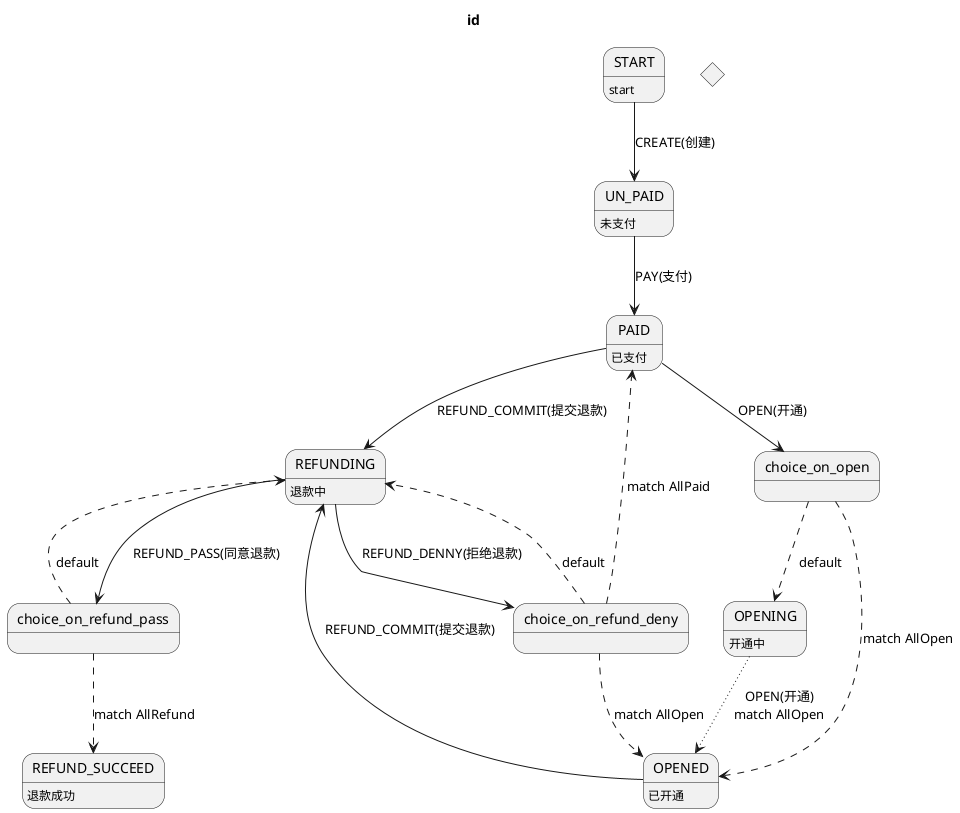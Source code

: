 @startuml
title id
UN_PAID : 未支付
OPENING : 开通中
state null <<choice>> : choice_open
OPENED : 已开通
PAID : 已支付
REFUNDING : 退款中
START : start
state null <<choice>> : choice_refund_pass
REFUND_SUCCEED : 退款成功
state null <<choice>> : choice_refund_deny
START --> UN_PAID : CREATE(创建)
UN_PAID --> PAID : PAY(支付)
PAID --> choice_on_open : OPEN(开通)
PAID --> REFUNDING : REFUND_COMMIT(提交退款)
OPENING -[dotted]-> OPENED : OPEN(开通)\nmatch AllOpen
OPENED --> REFUNDING : REFUND_COMMIT(提交退款)
REFUNDING --> choice_on_refund_pass : REFUND_PASS(同意退款)
REFUNDING --> choice_on_refund_deny : REFUND_DENNY(拒绝退款)
choice_on_open -[dashed]-> OPENED : \nmatch AllOpen
choice_on_open -[dashed]-> OPENING : \ndefault
choice_on_refund_pass -[dashed]-> REFUND_SUCCEED : \nmatch AllRefund
choice_on_refund_pass -[dashed]-> REFUNDING : \ndefault
choice_on_refund_deny -[dashed]-> PAID : \nmatch AllPaid
choice_on_refund_deny -[dashed]-> OPENED : \nmatch AllOpen
choice_on_refund_deny -[dashed]-> REFUNDING : \ndefault
@enduml

